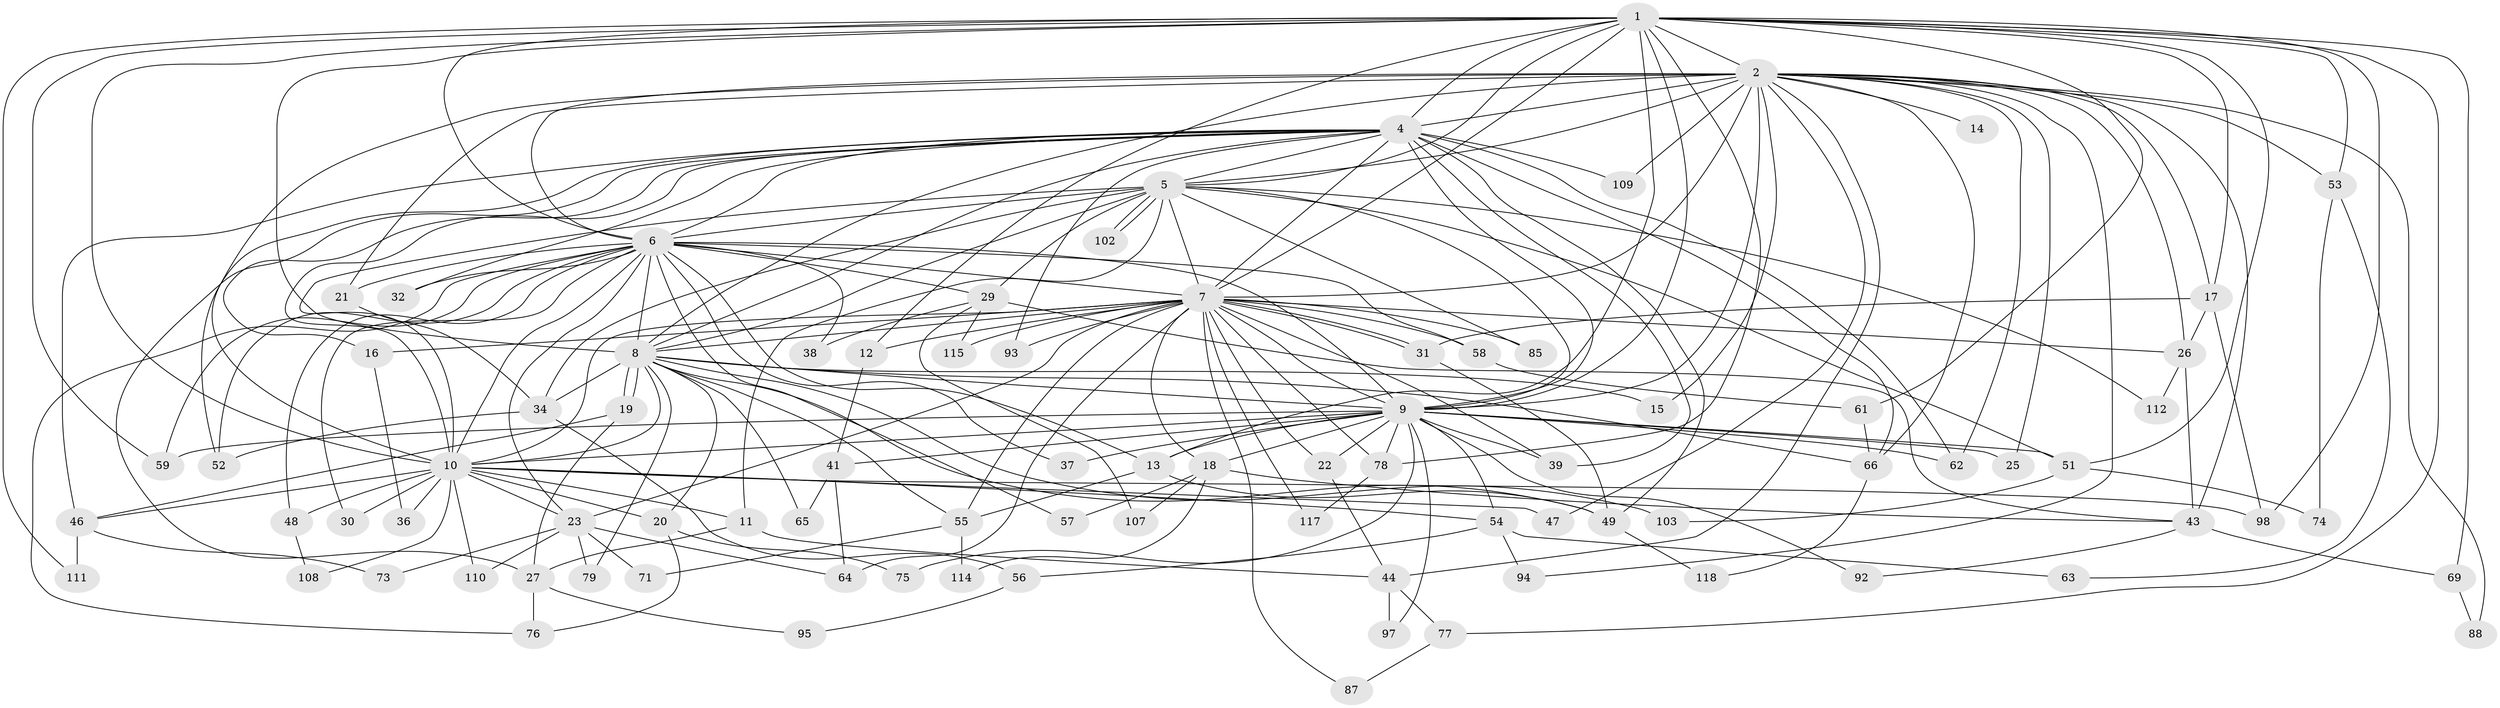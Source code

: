 // original degree distribution, {22: 0.016666666666666666, 16: 0.008333333333333333, 20: 0.008333333333333333, 21: 0.016666666666666666, 18: 0.008333333333333333, 25: 0.008333333333333333, 26: 0.008333333333333333, 27: 0.008333333333333333, 4: 0.08333333333333333, 3: 0.24166666666666667, 5: 0.08333333333333333, 2: 0.48333333333333334, 7: 0.008333333333333333, 6: 0.016666666666666666}
// Generated by graph-tools (version 1.1) at 2025/10/02/27/25 16:10:58]
// undirected, 86 vertices, 213 edges
graph export_dot {
graph [start="1"]
  node [color=gray90,style=filled];
  1 [super="+105"];
  2 [super="+3"];
  4 [super="+83"];
  5 [super="+113"];
  6 [super="+104"];
  7 [super="+40"];
  8 [super="+91"];
  9 [super="+119"];
  10 [super="+84"];
  11;
  12;
  13 [super="+101"];
  14 [super="+50"];
  15;
  16;
  17;
  18 [super="+28"];
  19;
  20 [super="+116"];
  21 [super="+24"];
  22;
  23 [super="+60"];
  25 [super="+35"];
  26 [super="+99"];
  27 [super="+33"];
  29 [super="+81"];
  30;
  31 [super="+42"];
  32;
  34 [super="+72"];
  36;
  37;
  38;
  39;
  41;
  43 [super="+86"];
  44 [super="+45"];
  46 [super="+67"];
  47;
  48;
  49 [super="+68"];
  51 [super="+70"];
  52 [super="+120"];
  53;
  54;
  55 [super="+80"];
  56;
  57;
  58;
  59;
  61 [super="+82"];
  62 [super="+90"];
  63;
  64 [super="+96"];
  65;
  66 [super="+100"];
  69;
  71;
  73;
  74;
  75;
  76;
  77;
  78 [super="+89"];
  79;
  85;
  87;
  88;
  92;
  93;
  94;
  95;
  97;
  98 [super="+106"];
  102;
  103;
  107;
  108;
  109;
  110;
  111;
  112;
  114;
  115;
  117;
  118;
  1 -- 2 [weight=2];
  1 -- 4;
  1 -- 5;
  1 -- 6;
  1 -- 7;
  1 -- 8 [weight=2];
  1 -- 9;
  1 -- 10;
  1 -- 12;
  1 -- 17;
  1 -- 53;
  1 -- 59;
  1 -- 61;
  1 -- 69;
  1 -- 77;
  1 -- 78;
  1 -- 111;
  1 -- 13;
  1 -- 51;
  1 -- 98;
  2 -- 4 [weight=2];
  2 -- 5 [weight=2];
  2 -- 6 [weight=2];
  2 -- 7 [weight=2];
  2 -- 8 [weight=2];
  2 -- 9 [weight=2];
  2 -- 10 [weight=2];
  2 -- 14 [weight=3];
  2 -- 15;
  2 -- 21 [weight=2];
  2 -- 25;
  2 -- 62;
  2 -- 94;
  2 -- 17;
  2 -- 88;
  2 -- 43;
  2 -- 44;
  2 -- 109;
  2 -- 47;
  2 -- 53;
  2 -- 66;
  2 -- 26;
  4 -- 5;
  4 -- 6;
  4 -- 7;
  4 -- 8;
  4 -- 9 [weight=2];
  4 -- 10;
  4 -- 16;
  4 -- 27;
  4 -- 32;
  4 -- 39;
  4 -- 49;
  4 -- 52;
  4 -- 62;
  4 -- 66;
  4 -- 93;
  4 -- 109;
  4 -- 46;
  5 -- 6;
  5 -- 7;
  5 -- 8;
  5 -- 9;
  5 -- 10 [weight=2];
  5 -- 11;
  5 -- 29;
  5 -- 34;
  5 -- 51;
  5 -- 85;
  5 -- 102;
  5 -- 102;
  5 -- 112;
  6 -- 7;
  6 -- 8;
  6 -- 9;
  6 -- 10;
  6 -- 13;
  6 -- 21;
  6 -- 23 [weight=2];
  6 -- 29;
  6 -- 30;
  6 -- 32;
  6 -- 37;
  6 -- 38;
  6 -- 48;
  6 -- 52;
  6 -- 57 [weight=2];
  6 -- 58;
  6 -- 59;
  6 -- 76;
  7 -- 8;
  7 -- 9;
  7 -- 10;
  7 -- 12;
  7 -- 16;
  7 -- 18;
  7 -- 22;
  7 -- 23;
  7 -- 26;
  7 -- 31;
  7 -- 31;
  7 -- 55;
  7 -- 58;
  7 -- 85;
  7 -- 87;
  7 -- 93;
  7 -- 115;
  7 -- 117;
  7 -- 64;
  7 -- 39;
  7 -- 78;
  8 -- 9;
  8 -- 10;
  8 -- 15;
  8 -- 19;
  8 -- 19;
  8 -- 20;
  8 -- 34;
  8 -- 55;
  8 -- 65;
  8 -- 66;
  8 -- 79;
  8 -- 103;
  8 -- 49;
  9 -- 10;
  9 -- 13;
  9 -- 18 [weight=2];
  9 -- 22;
  9 -- 25 [weight=2];
  9 -- 37;
  9 -- 39;
  9 -- 41;
  9 -- 51;
  9 -- 54;
  9 -- 75;
  9 -- 78;
  9 -- 92;
  9 -- 97;
  9 -- 59;
  9 -- 62;
  10 -- 11;
  10 -- 20;
  10 -- 30;
  10 -- 36;
  10 -- 46;
  10 -- 47;
  10 -- 48;
  10 -- 54;
  10 -- 98;
  10 -- 108;
  10 -- 110;
  10 -- 23;
  11 -- 27;
  11 -- 44;
  12 -- 41;
  13 -- 49;
  13 -- 55;
  16 -- 36;
  17 -- 26;
  17 -- 98;
  17 -- 31;
  18 -- 57;
  18 -- 107;
  18 -- 114;
  18 -- 43;
  19 -- 46;
  19 -- 27;
  20 -- 75;
  20 -- 76;
  21 -- 34;
  22 -- 44;
  23 -- 71;
  23 -- 73;
  23 -- 64;
  23 -- 110;
  23 -- 79;
  26 -- 43;
  26 -- 112;
  27 -- 76;
  27 -- 95;
  29 -- 38;
  29 -- 107;
  29 -- 115;
  29 -- 43;
  31 -- 49;
  34 -- 56;
  34 -- 52;
  41 -- 64;
  41 -- 65;
  43 -- 69;
  43 -- 92;
  44 -- 97;
  44 -- 77;
  46 -- 73;
  46 -- 111;
  48 -- 108;
  49 -- 118;
  51 -- 74;
  51 -- 103;
  53 -- 63;
  53 -- 74;
  54 -- 56;
  54 -- 63;
  54 -- 94;
  55 -- 71;
  55 -- 114;
  56 -- 95;
  58 -- 61;
  61 -- 66;
  66 -- 118;
  69 -- 88;
  77 -- 87;
  78 -- 117;
}
